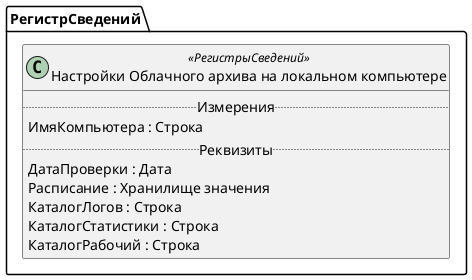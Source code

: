 ﻿@startuml НастройкиОблачногоАрхиваНаЛокальномКомпьютере
'!include templates.wsd
'..\include templates.wsd
class РегистрСведений.НастройкиОблачногоАрхиваНаЛокальномКомпьютере as "Настройки Облачного архива на локальном компьютере" <<РегистрыСведений>>
{
..Измерения..
ИмяКомпьютера : Строка
..Реквизиты..
ДатаПроверки : Дата
Расписание : Хранилище значения
КаталогЛогов : Строка
КаталогСтатистики : Строка
КаталогРабочий : Строка
}
@enduml
